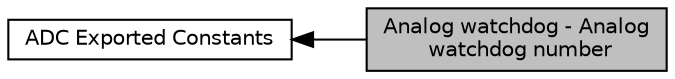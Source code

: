 digraph "Analog watchdog - Analog watchdog number"
{
  edge [fontname="Helvetica",fontsize="10",labelfontname="Helvetica",labelfontsize="10"];
  node [fontname="Helvetica",fontsize="10",shape=box];
  rankdir=LR;
  Node1 [label="Analog watchdog - Analog\l watchdog number",height=0.2,width=0.4,color="black", fillcolor="grey75", style="filled", fontcolor="black",tooltip=" "];
  Node2 [label="ADC Exported Constants",height=0.2,width=0.4,color="black", fillcolor="white", style="filled",URL="$group__ADC__Exported__Constants.html",tooltip=" "];
  Node2->Node1 [shape=plaintext, dir="back", style="solid"];
}
